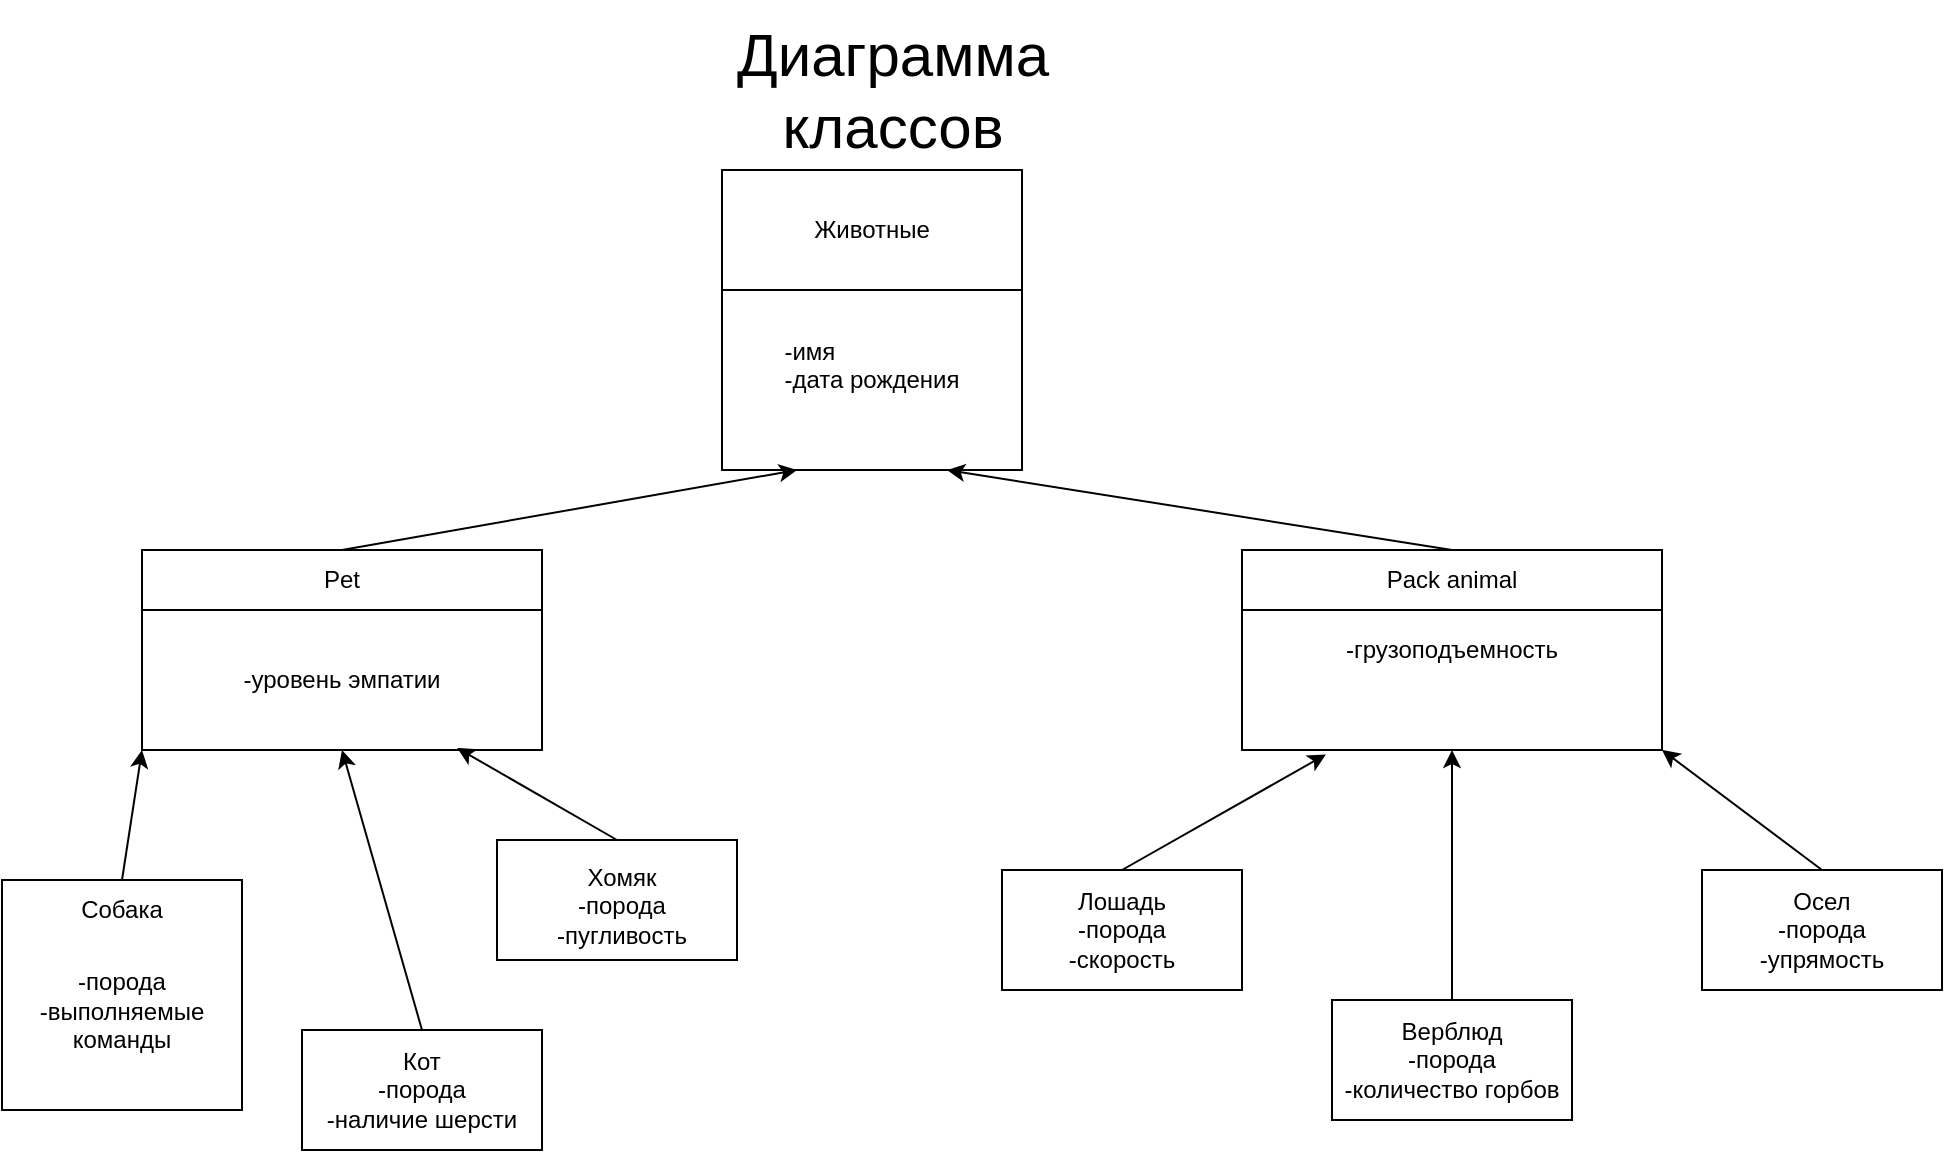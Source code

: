 <mxfile version="23.0.2" type="device">
  <diagram name="Страница — 1" id="SyRg5tXbsEuh2-FKaKii">
    <mxGraphModel dx="2257" dy="781" grid="1" gridSize="10" guides="1" tooltips="1" connect="1" arrows="1" fold="1" page="1" pageScale="1" pageWidth="827" pageHeight="1169" math="0" shadow="0">
      <root>
        <mxCell id="0" />
        <mxCell id="1" parent="0" />
        <mxCell id="GRIO4pkYDHqeG1bbn13S-2" value="&lt;font style=&quot;font-size: 30px;&quot;&gt;Диаграмма&lt;br&gt;классов&lt;/font&gt;" style="text;html=1;align=center;verticalAlign=middle;resizable=0;points=[];autosize=1;strokeColor=none;fillColor=none;" parent="1" vertex="1">
          <mxGeometry x="315" y="145" width="180" height="90" as="geometry" />
        </mxCell>
        <mxCell id="GRIO4pkYDHqeG1bbn13S-3" value="" style="whiteSpace=wrap;html=1;aspect=fixed;" parent="1" vertex="1">
          <mxGeometry x="320" y="230" width="150" height="150" as="geometry" />
        </mxCell>
        <mxCell id="GRIO4pkYDHqeG1bbn13S-5" value="&lt;div style=&quot;text-align: left;&quot;&gt;-имя&lt;/div&gt;&lt;div style=&quot;text-align: left;&quot;&gt;-дата рождения&lt;/div&gt;&lt;div style=&quot;text-align: left;&quot;&gt;&lt;br&gt;&lt;/div&gt;" style="rounded=0;whiteSpace=wrap;html=1;" parent="1" vertex="1">
          <mxGeometry x="320" y="290" width="150" height="90" as="geometry" />
        </mxCell>
        <mxCell id="GRIO4pkYDHqeG1bbn13S-7" value="Животные" style="text;html=1;strokeColor=none;fillColor=none;align=center;verticalAlign=middle;whiteSpace=wrap;rounded=0;" parent="1" vertex="1">
          <mxGeometry x="315" y="235" width="160" height="50" as="geometry" />
        </mxCell>
        <mxCell id="GRIO4pkYDHqeG1bbn13S-8" value="" style="rounded=0;whiteSpace=wrap;html=1;" parent="1" vertex="1">
          <mxGeometry x="30" y="420" width="200" height="100" as="geometry" />
        </mxCell>
        <mxCell id="GRIO4pkYDHqeG1bbn13S-9" value="-грузоподъемность" style="rounded=0;whiteSpace=wrap;html=1;" parent="1" vertex="1">
          <mxGeometry x="580" y="420" width="210" height="100" as="geometry" />
        </mxCell>
        <mxCell id="GRIO4pkYDHqeG1bbn13S-10" value="" style="endArrow=classic;html=1;rounded=0;exitX=0.5;exitY=0;exitDx=0;exitDy=0;entryX=0.25;entryY=1;entryDx=0;entryDy=0;" parent="1" source="GRIO4pkYDHqeG1bbn13S-8" target="GRIO4pkYDHqeG1bbn13S-3" edge="1">
          <mxGeometry width="50" height="50" relative="1" as="geometry">
            <mxPoint x="390" y="340" as="sourcePoint" />
            <mxPoint x="440" y="290" as="targetPoint" />
          </mxGeometry>
        </mxCell>
        <mxCell id="GRIO4pkYDHqeG1bbn13S-12" value="" style="endArrow=classic;html=1;rounded=0;entryX=0.75;entryY=1;entryDx=0;entryDy=0;exitX=0.5;exitY=0;exitDx=0;exitDy=0;" parent="1" source="GRIO4pkYDHqeG1bbn13S-9" target="GRIO4pkYDHqeG1bbn13S-3" edge="1">
          <mxGeometry width="50" height="50" relative="1" as="geometry">
            <mxPoint x="540" y="430" as="sourcePoint" />
            <mxPoint x="440" y="290" as="targetPoint" />
          </mxGeometry>
        </mxCell>
        <mxCell id="GRIO4pkYDHqeG1bbn13S-13" value="" style="rounded=0;whiteSpace=wrap;html=1;" parent="1" vertex="1">
          <mxGeometry x="110" y="660" width="120" height="60" as="geometry" />
        </mxCell>
        <mxCell id="GRIO4pkYDHqeG1bbn13S-14" value="" style="rounded=0;whiteSpace=wrap;html=1;" parent="1" vertex="1">
          <mxGeometry x="207.5" y="565" width="120" height="60" as="geometry" />
        </mxCell>
        <mxCell id="GRIO4pkYDHqeG1bbn13S-15" value="&lt;br&gt;-порода&lt;br&gt;-выполняемые команды&lt;br&gt;" style="rounded=0;whiteSpace=wrap;html=1;" parent="1" vertex="1">
          <mxGeometry x="-40" y="585" width="120" height="115" as="geometry" />
        </mxCell>
        <mxCell id="GRIO4pkYDHqeG1bbn13S-16" value="Верблюд&lt;br&gt;-порода&lt;br&gt;-количество горбов" style="rounded=0;whiteSpace=wrap;html=1;" parent="1" vertex="1">
          <mxGeometry x="625" y="645" width="120" height="60" as="geometry" />
        </mxCell>
        <mxCell id="GRIO4pkYDHqeG1bbn13S-17" value="Лошадь&lt;br&gt;-порода&lt;br&gt;-скорость" style="rounded=0;whiteSpace=wrap;html=1;" parent="1" vertex="1">
          <mxGeometry x="460" y="580" width="120" height="60" as="geometry" />
        </mxCell>
        <mxCell id="GRIO4pkYDHqeG1bbn13S-18" value="" style="rounded=0;whiteSpace=wrap;html=1;" parent="1" vertex="1">
          <mxGeometry x="810" y="580" width="120" height="60" as="geometry" />
        </mxCell>
        <mxCell id="GRIO4pkYDHqeG1bbn13S-26" value="Собака" style="text;html=1;strokeColor=none;fillColor=none;align=center;verticalAlign=middle;whiteSpace=wrap;rounded=0;" parent="1" vertex="1">
          <mxGeometry x="-10" y="585" width="60" height="30" as="geometry" />
        </mxCell>
        <mxCell id="GRIO4pkYDHqeG1bbn13S-27" value="Кот&lt;br&gt;-порода&lt;br&gt;-наличие шерсти" style="text;html=1;strokeColor=none;fillColor=none;align=center;verticalAlign=middle;whiteSpace=wrap;rounded=0;" parent="1" vertex="1">
          <mxGeometry x="110" y="660" width="120" height="60" as="geometry" />
        </mxCell>
        <mxCell id="GRIO4pkYDHqeG1bbn13S-28" value="Хомяк&lt;br&gt;-порода&lt;br&gt;-пугливость" style="text;html=1;strokeColor=none;fillColor=none;align=center;verticalAlign=middle;whiteSpace=wrap;rounded=0;" parent="1" vertex="1">
          <mxGeometry x="210" y="565" width="120" height="65" as="geometry" />
        </mxCell>
        <mxCell id="GRIO4pkYDHqeG1bbn13S-29" value="Осел&lt;br&gt;-порода&lt;br&gt;-упрямость" style="text;html=1;strokeColor=none;fillColor=none;align=center;verticalAlign=middle;whiteSpace=wrap;rounded=0;" parent="1" vertex="1">
          <mxGeometry x="810" y="580" width="120" height="60" as="geometry" />
        </mxCell>
        <mxCell id="GRIO4pkYDHqeG1bbn13S-30" value="Pet" style="rounded=0;whiteSpace=wrap;html=1;" parent="1" vertex="1">
          <mxGeometry x="30" y="420" width="200" height="30" as="geometry" />
        </mxCell>
        <mxCell id="GRIO4pkYDHqeG1bbn13S-31" value="Pack animal" style="rounded=0;whiteSpace=wrap;html=1;" parent="1" vertex="1">
          <mxGeometry x="580" y="420" width="210" height="30" as="geometry" />
        </mxCell>
        <mxCell id="GRIO4pkYDHqeG1bbn13S-32" value="&lt;div style=&quot;text-align: left;&quot;&gt;-уровень эмпатии&lt;/div&gt;" style="text;html=1;strokeColor=none;fillColor=none;align=center;verticalAlign=middle;whiteSpace=wrap;rounded=0;" parent="1" vertex="1">
          <mxGeometry x="30" y="450" width="200" height="70" as="geometry" />
        </mxCell>
        <mxCell id="GRIO4pkYDHqeG1bbn13S-34" value="" style="endArrow=classic;html=1;rounded=0;exitX=0.5;exitY=0;exitDx=0;exitDy=0;entryX=0;entryY=1;entryDx=0;entryDy=0;" parent="1" source="GRIO4pkYDHqeG1bbn13S-15" edge="1" target="GRIO4pkYDHqeG1bbn13S-8">
          <mxGeometry width="50" height="50" relative="1" as="geometry">
            <mxPoint x="390" y="440" as="sourcePoint" />
            <mxPoint x="170" y="540" as="targetPoint" />
          </mxGeometry>
        </mxCell>
        <mxCell id="GRIO4pkYDHqeG1bbn13S-35" value="" style="endArrow=classic;html=1;rounded=0;exitX=0.5;exitY=0;exitDx=0;exitDy=0;entryX=0.5;entryY=1;entryDx=0;entryDy=0;" parent="1" source="GRIO4pkYDHqeG1bbn13S-13" target="GRIO4pkYDHqeG1bbn13S-8" edge="1">
          <mxGeometry width="50" height="50" relative="1" as="geometry">
            <mxPoint x="390" y="440" as="sourcePoint" />
            <mxPoint x="440" y="390" as="targetPoint" />
          </mxGeometry>
        </mxCell>
        <mxCell id="GRIO4pkYDHqeG1bbn13S-36" value="" style="endArrow=classic;html=1;rounded=0;entryX=0.788;entryY=0.99;entryDx=0;entryDy=0;entryPerimeter=0;exitX=0.5;exitY=0;exitDx=0;exitDy=0;" parent="1" target="GRIO4pkYDHqeG1bbn13S-8" edge="1" source="GRIO4pkYDHqeG1bbn13S-14">
          <mxGeometry width="50" height="50" relative="1" as="geometry">
            <mxPoint x="360" y="580" as="sourcePoint" />
            <mxPoint x="440" y="390" as="targetPoint" />
          </mxGeometry>
        </mxCell>
        <mxCell id="GRIO4pkYDHqeG1bbn13S-37" value="" style="endArrow=classic;html=1;rounded=0;exitX=0.5;exitY=0;exitDx=0;exitDy=0;entryX=0.2;entryY=1.022;entryDx=0;entryDy=0;entryPerimeter=0;" parent="1" source="GRIO4pkYDHqeG1bbn13S-17" target="GRIO4pkYDHqeG1bbn13S-9" edge="1">
          <mxGeometry width="50" height="50" relative="1" as="geometry">
            <mxPoint x="390" y="440" as="sourcePoint" />
            <mxPoint x="440" y="390" as="targetPoint" />
          </mxGeometry>
        </mxCell>
        <mxCell id="GRIO4pkYDHqeG1bbn13S-38" value="" style="endArrow=classic;html=1;rounded=0;exitX=0.5;exitY=0;exitDx=0;exitDy=0;entryX=1;entryY=1;entryDx=0;entryDy=0;" parent="1" source="GRIO4pkYDHqeG1bbn13S-18" edge="1" target="GRIO4pkYDHqeG1bbn13S-9">
          <mxGeometry width="50" height="50" relative="1" as="geometry">
            <mxPoint x="390" y="440" as="sourcePoint" />
            <mxPoint x="680" y="540" as="targetPoint" />
          </mxGeometry>
        </mxCell>
        <mxCell id="GRIO4pkYDHqeG1bbn13S-39" value="" style="endArrow=classic;html=1;rounded=0;exitX=0.5;exitY=0;exitDx=0;exitDy=0;entryX=0.5;entryY=1;entryDx=0;entryDy=0;" parent="1" source="GRIO4pkYDHqeG1bbn13S-16" target="GRIO4pkYDHqeG1bbn13S-9" edge="1">
          <mxGeometry width="50" height="50" relative="1" as="geometry">
            <mxPoint x="390" y="440" as="sourcePoint" />
            <mxPoint x="440" y="390" as="targetPoint" />
          </mxGeometry>
        </mxCell>
      </root>
    </mxGraphModel>
  </diagram>
</mxfile>
